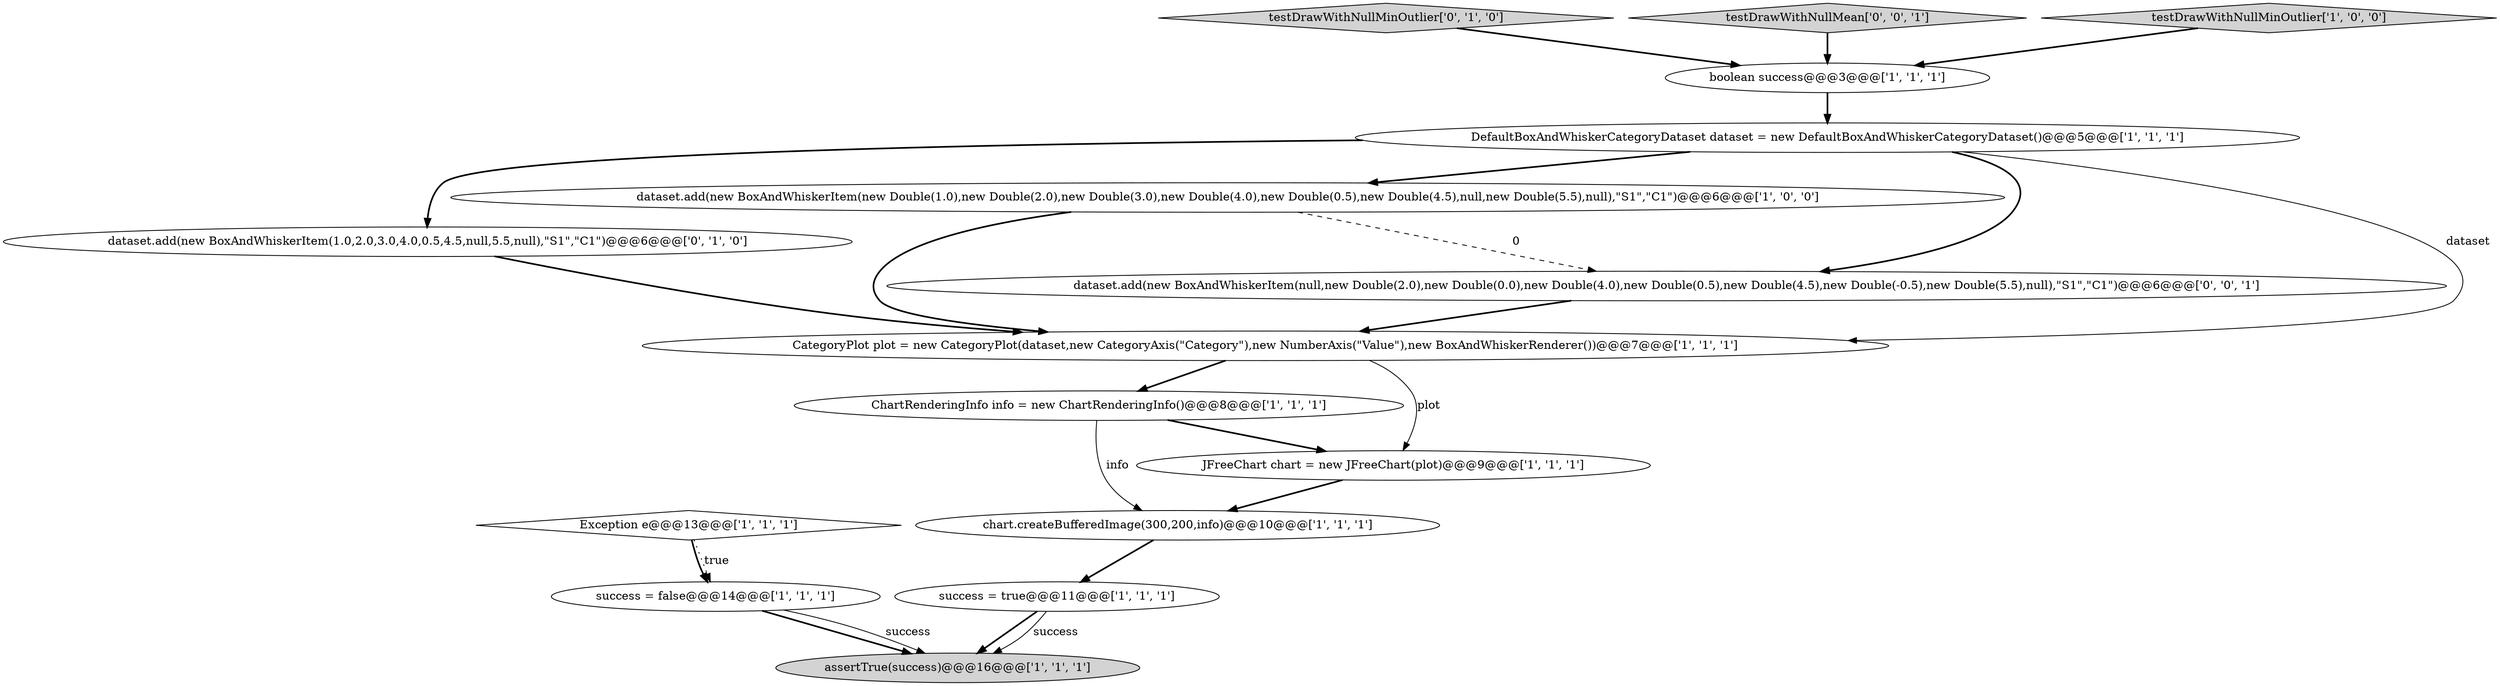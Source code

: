 digraph {
0 [style = filled, label = "boolean success@@@3@@@['1', '1', '1']", fillcolor = white, shape = ellipse image = "AAA0AAABBB1BBB"];
12 [style = filled, label = "testDrawWithNullMinOutlier['0', '1', '0']", fillcolor = lightgray, shape = diamond image = "AAA0AAABBB2BBB"];
4 [style = filled, label = "DefaultBoxAndWhiskerCategoryDataset dataset = new DefaultBoxAndWhiskerCategoryDataset()@@@5@@@['1', '1', '1']", fillcolor = white, shape = ellipse image = "AAA0AAABBB1BBB"];
5 [style = filled, label = "ChartRenderingInfo info = new ChartRenderingInfo()@@@8@@@['1', '1', '1']", fillcolor = white, shape = ellipse image = "AAA0AAABBB1BBB"];
11 [style = filled, label = "success = false@@@14@@@['1', '1', '1']", fillcolor = white, shape = ellipse image = "AAA0AAABBB1BBB"];
13 [style = filled, label = "dataset.add(new BoxAndWhiskerItem(1.0,2.0,3.0,4.0,0.5,4.5,null,5.5,null),\"S1\",\"C1\")@@@6@@@['0', '1', '0']", fillcolor = white, shape = ellipse image = "AAA0AAABBB2BBB"];
7 [style = filled, label = "chart.createBufferedImage(300,200,info)@@@10@@@['1', '1', '1']", fillcolor = white, shape = ellipse image = "AAA0AAABBB1BBB"];
9 [style = filled, label = "Exception e@@@13@@@['1', '1', '1']", fillcolor = white, shape = diamond image = "AAA0AAABBB1BBB"];
3 [style = filled, label = "dataset.add(new BoxAndWhiskerItem(new Double(1.0),new Double(2.0),new Double(3.0),new Double(4.0),new Double(0.5),new Double(4.5),null,new Double(5.5),null),\"S1\",\"C1\")@@@6@@@['1', '0', '0']", fillcolor = white, shape = ellipse image = "AAA0AAABBB1BBB"];
6 [style = filled, label = "assertTrue(success)@@@16@@@['1', '1', '1']", fillcolor = lightgray, shape = ellipse image = "AAA0AAABBB1BBB"];
10 [style = filled, label = "success = true@@@11@@@['1', '1', '1']", fillcolor = white, shape = ellipse image = "AAA0AAABBB1BBB"];
2 [style = filled, label = "CategoryPlot plot = new CategoryPlot(dataset,new CategoryAxis(\"Category\"),new NumberAxis(\"Value\"),new BoxAndWhiskerRenderer())@@@7@@@['1', '1', '1']", fillcolor = white, shape = ellipse image = "AAA0AAABBB1BBB"];
14 [style = filled, label = "testDrawWithNullMean['0', '0', '1']", fillcolor = lightgray, shape = diamond image = "AAA0AAABBB3BBB"];
1 [style = filled, label = "JFreeChart chart = new JFreeChart(plot)@@@9@@@['1', '1', '1']", fillcolor = white, shape = ellipse image = "AAA0AAABBB1BBB"];
15 [style = filled, label = "dataset.add(new BoxAndWhiskerItem(null,new Double(2.0),new Double(0.0),new Double(4.0),new Double(0.5),new Double(4.5),new Double(-0.5),new Double(5.5),null),\"S1\",\"C1\")@@@6@@@['0', '0', '1']", fillcolor = white, shape = ellipse image = "AAA0AAABBB3BBB"];
8 [style = filled, label = "testDrawWithNullMinOutlier['1', '0', '0']", fillcolor = lightgray, shape = diamond image = "AAA0AAABBB1BBB"];
12->0 [style = bold, label=""];
0->4 [style = bold, label=""];
9->11 [style = bold, label=""];
10->6 [style = bold, label=""];
8->0 [style = bold, label=""];
3->2 [style = bold, label=""];
7->10 [style = bold, label=""];
2->5 [style = bold, label=""];
5->1 [style = bold, label=""];
9->11 [style = dotted, label="true"];
14->0 [style = bold, label=""];
11->6 [style = bold, label=""];
15->2 [style = bold, label=""];
10->6 [style = solid, label="success"];
5->7 [style = solid, label="info"];
3->15 [style = dashed, label="0"];
4->13 [style = bold, label=""];
11->6 [style = solid, label="success"];
2->1 [style = solid, label="plot"];
1->7 [style = bold, label=""];
4->15 [style = bold, label=""];
13->2 [style = bold, label=""];
4->2 [style = solid, label="dataset"];
4->3 [style = bold, label=""];
}
